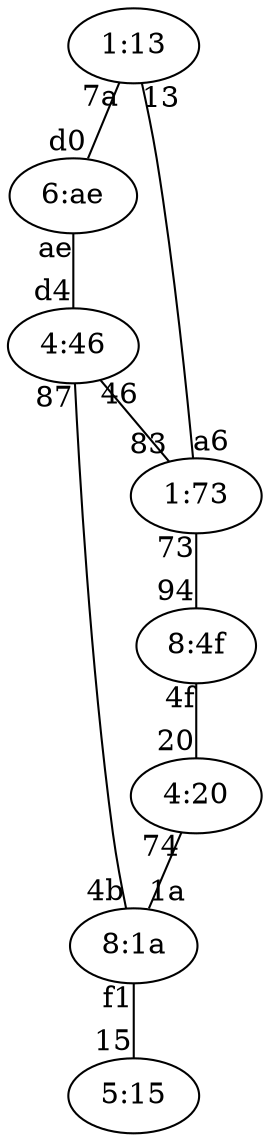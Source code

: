 graph{
	"1:13" -- "6:ae" [headlabel="d0", taillabel="7a"]
	"6:ae" -- "4:46" [headlabel="d4", taillabel="ae"]
	"4:46" -- "1:73" [headlabel="83", taillabel="46"]
	"1:73" -- "8:4f" [headlabel="94", taillabel="73"]
	"8:4f" -- "4:20" [headlabel="20", taillabel="4f"]
	"4:20" -- "8:1a" [headlabel="1a", taillabel="74"]
	"8:1a" -- "5:15" [headlabel="15", taillabel="f1"]
	"1:13" -- "1:73" [headlabel="a6", taillabel="13"]
	"4:46" -- "8:1a" [headlabel="4b", taillabel="87"]
}